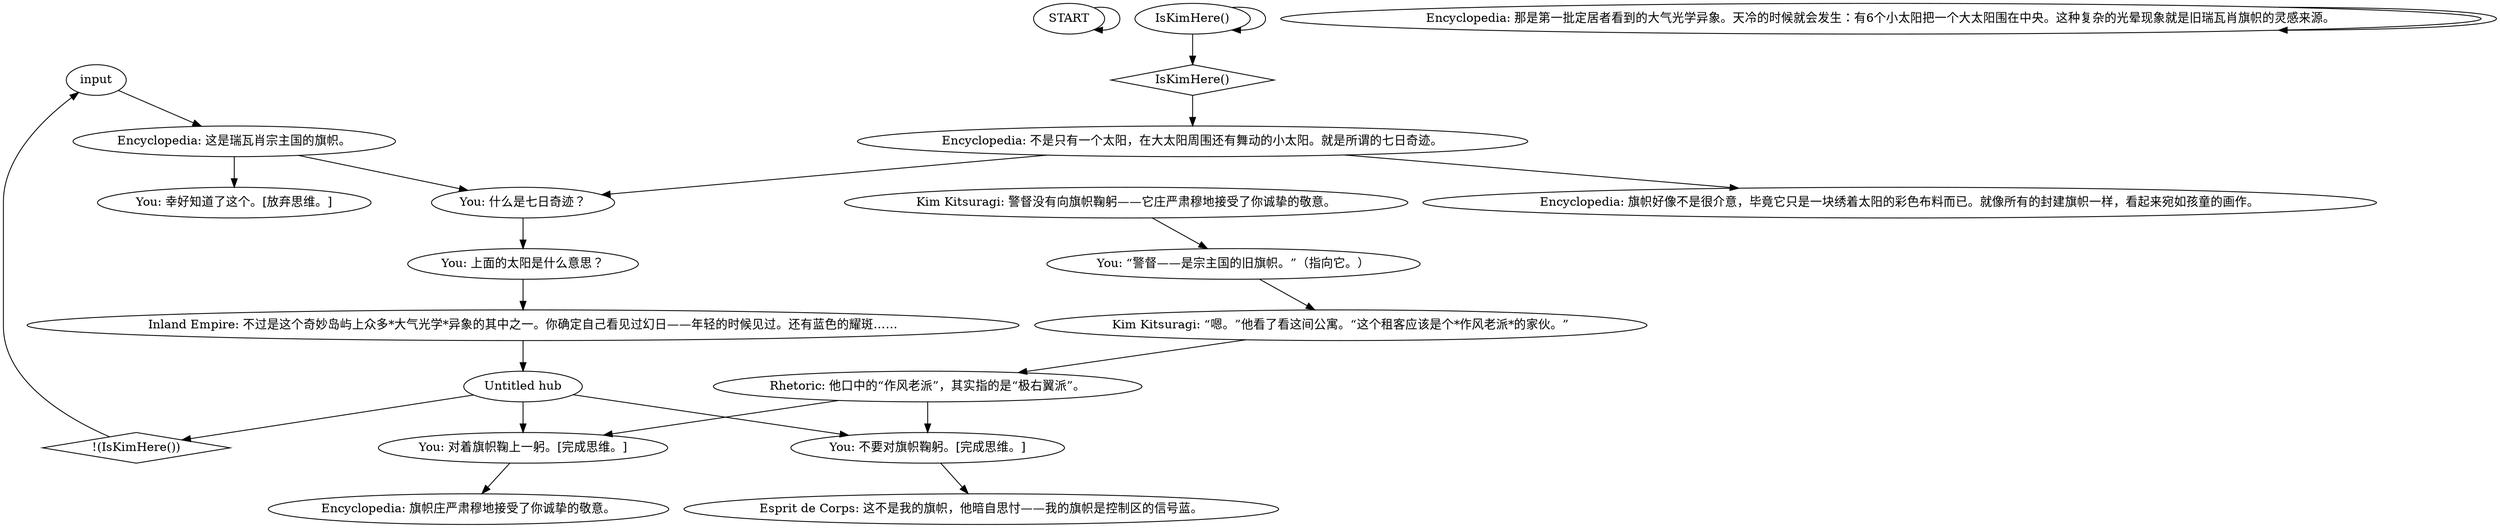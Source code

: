 # GARYS APARTMENT ORB / revacholian flag2
# Flag of Revachol the Suzerain.
# ==================================================
digraph G {
	  0 [label="START"];
	  1 [label="input"];
	  2 [label="Encyclopedia: 旗帜庄严肃穆地接受了你诚挚的敬意。"];
	  3 [label="IsKimHere()"];
	  4 [label="IsKimHere()", shape=diamond];
	  5 [label="!(IsKimHere())", shape=diamond];
	  6 [label="You: “警督——是宗主国的旧旗帜。”（指向它。）"];
	  7 [label="Esprit de Corps: 这不是我的旗帜，他暗自思忖——我的旗帜是控制区的信号蓝。"];
	  8 [label="Encyclopedia: 旗帜好像不是很介意，毕竟它只是一块绣着太阳的彩色布料而已。就像所有的封建旗帜一样，看起来宛如孩童的画作。"];
	  9 [label="You: 什么是七日奇迹？"];
	  10 [label="You: 幸好知道了这个。[放弃思维。]"];
	  11 [label="You: 上面的太阳是什么意思？"];
	  12 [label="Encyclopedia: 那是第一批定居者看到的大气光学异象。天冷的时候就会发生：有6个小太阳把一个大太阳围在中央。这种复杂的光晕现象就是旧瑞瓦肖旗帜的灵感来源。"];
	  13 [label="Inland Empire: 不过是这个奇妙岛屿上众多*大气光学*异象的其中之一。你确定自己看见过幻日——年轻的时候见过。还有蓝色的耀斑……"];
	  14 [label="Encyclopedia: 不是只有一个太阳，在大太阳周围还有舞动的小太阳。就是所谓的七日奇迹。"];
	  15 [label="Kim Kitsuragi: 警督没有向旗帜鞠躬——它庄严肃穆地接受了你诚挚的敬意。"];
	  16 [label="Encyclopedia: 这是瑞瓦肖宗主国的旗帜。"];
	  17 [label="Untitled hub"];
	  18 [label="You: 不要对旗帜鞠躬。[完成思维。]"];
	  19 [label="Rhetoric: 他口中的“作风老派”，其实指的是“极右翼派”。"];
	  20 [label="Kim Kitsuragi: “嗯。”他看了看这间公寓。“这个租客应该是个*作风老派*的家伙。”"];
	  21 [label="You: 对着旗帜鞠上一躬。[完成思维。]"];
	  0 -> 0
	  1 -> 16
	  3 -> 3
	  3 -> 4
	  4 -> 14
	  5 -> 1
	  6 -> 20
	  9 -> 11
	  11 -> 13
	  12 -> 12
	  13 -> 17
	  14 -> 8
	  14 -> 9
	  15 -> 6
	  16 -> 9
	  16 -> 10
	  17 -> 21
	  17 -> 18
	  17 -> 5
	  18 -> 7
	  19 -> 18
	  19 -> 21
	  20 -> 19
	  21 -> 2
}

